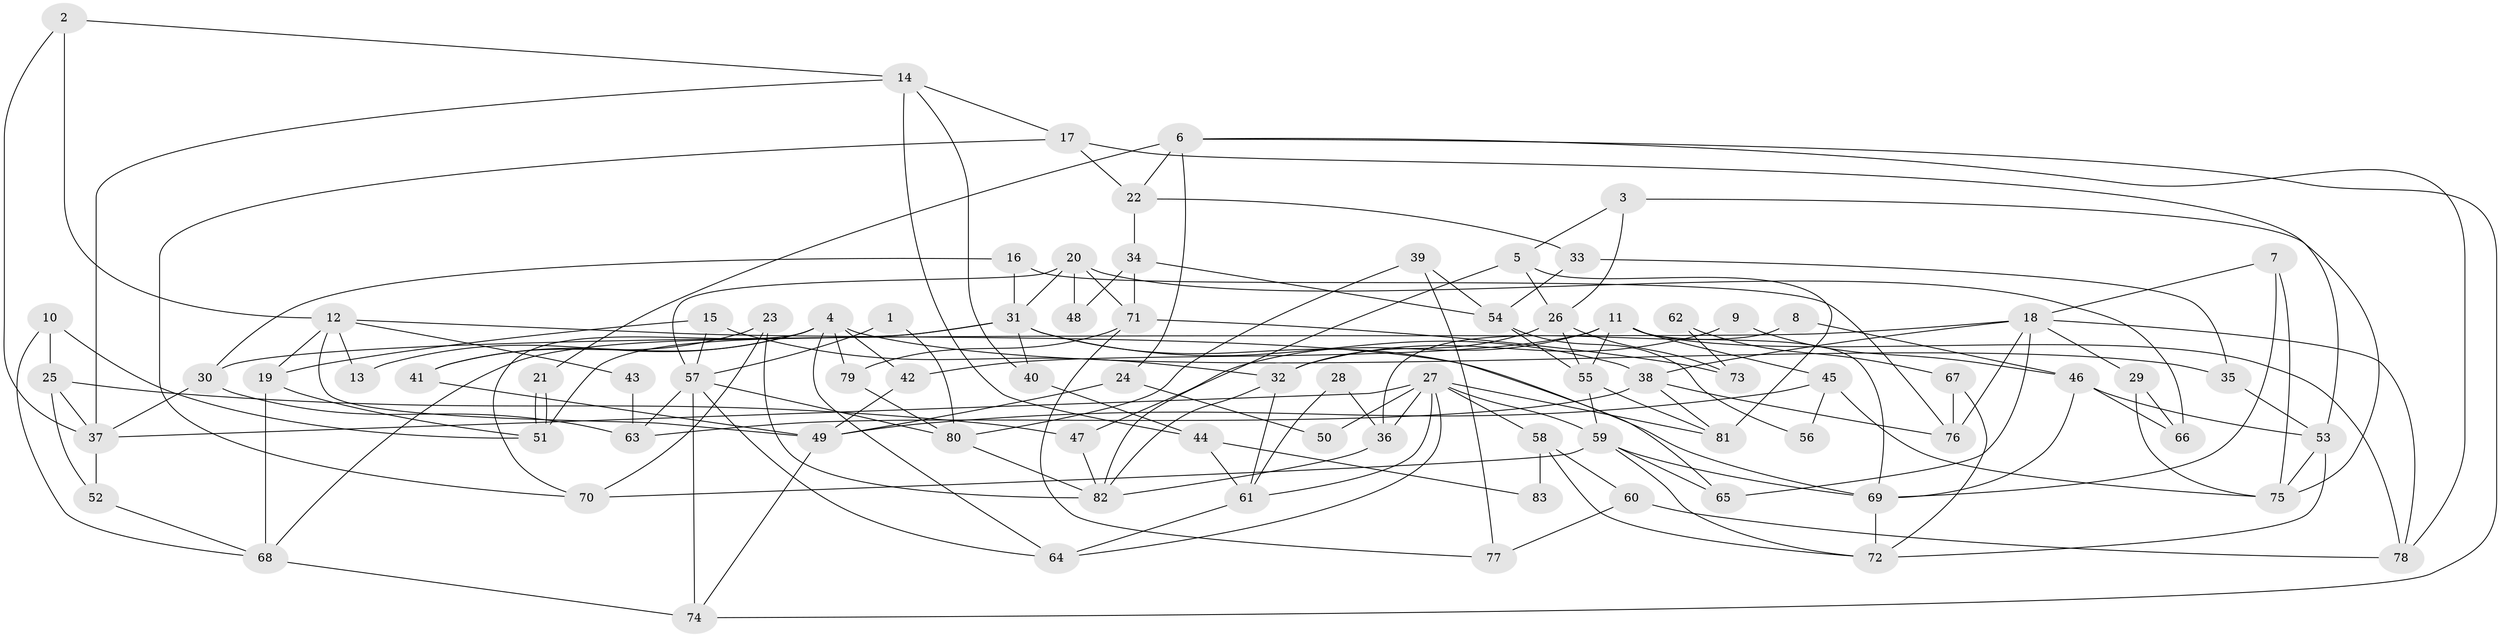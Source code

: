 // coarse degree distribution, {6: 0.22, 3: 0.24, 5: 0.14, 9: 0.04, 2: 0.08, 8: 0.04, 7: 0.1, 10: 0.02, 4: 0.12}
// Generated by graph-tools (version 1.1) at 2025/24/03/03/25 07:24:04]
// undirected, 83 vertices, 166 edges
graph export_dot {
graph [start="1"]
  node [color=gray90,style=filled];
  1;
  2;
  3;
  4;
  5;
  6;
  7;
  8;
  9;
  10;
  11;
  12;
  13;
  14;
  15;
  16;
  17;
  18;
  19;
  20;
  21;
  22;
  23;
  24;
  25;
  26;
  27;
  28;
  29;
  30;
  31;
  32;
  33;
  34;
  35;
  36;
  37;
  38;
  39;
  40;
  41;
  42;
  43;
  44;
  45;
  46;
  47;
  48;
  49;
  50;
  51;
  52;
  53;
  54;
  55;
  56;
  57;
  58;
  59;
  60;
  61;
  62;
  63;
  64;
  65;
  66;
  67;
  68;
  69;
  70;
  71;
  72;
  73;
  74;
  75;
  76;
  77;
  78;
  79;
  80;
  81;
  82;
  83;
  1 -- 80;
  1 -- 57;
  2 -- 12;
  2 -- 37;
  2 -- 14;
  3 -- 75;
  3 -- 26;
  3 -- 5;
  4 -- 64;
  4 -- 41;
  4 -- 13;
  4 -- 35;
  4 -- 42;
  4 -- 70;
  4 -- 79;
  5 -- 82;
  5 -- 26;
  5 -- 81;
  6 -- 22;
  6 -- 74;
  6 -- 21;
  6 -- 24;
  6 -- 78;
  7 -- 69;
  7 -- 18;
  7 -- 75;
  8 -- 36;
  8 -- 46;
  9 -- 32;
  9 -- 46;
  10 -- 51;
  10 -- 25;
  10 -- 68;
  11 -- 42;
  11 -- 69;
  11 -- 45;
  11 -- 47;
  11 -- 55;
  11 -- 78;
  12 -- 69;
  12 -- 49;
  12 -- 13;
  12 -- 19;
  12 -- 43;
  14 -- 37;
  14 -- 17;
  14 -- 40;
  14 -- 44;
  15 -- 32;
  15 -- 19;
  15 -- 57;
  16 -- 30;
  16 -- 31;
  16 -- 76;
  17 -- 70;
  17 -- 22;
  17 -- 53;
  18 -- 78;
  18 -- 76;
  18 -- 29;
  18 -- 30;
  18 -- 38;
  18 -- 65;
  19 -- 51;
  19 -- 68;
  20 -- 57;
  20 -- 31;
  20 -- 48;
  20 -- 66;
  20 -- 71;
  21 -- 51;
  21 -- 51;
  22 -- 34;
  22 -- 33;
  23 -- 70;
  23 -- 82;
  23 -- 41;
  24 -- 49;
  24 -- 50;
  25 -- 37;
  25 -- 47;
  25 -- 52;
  26 -- 55;
  26 -- 32;
  26 -- 73;
  27 -- 64;
  27 -- 59;
  27 -- 36;
  27 -- 37;
  27 -- 50;
  27 -- 58;
  27 -- 61;
  27 -- 81;
  28 -- 61;
  28 -- 36;
  29 -- 66;
  29 -- 75;
  30 -- 37;
  30 -- 63;
  31 -- 68;
  31 -- 38;
  31 -- 40;
  31 -- 51;
  31 -- 65;
  32 -- 61;
  32 -- 82;
  33 -- 35;
  33 -- 54;
  34 -- 71;
  34 -- 54;
  34 -- 48;
  35 -- 53;
  36 -- 82;
  37 -- 52;
  38 -- 81;
  38 -- 63;
  38 -- 76;
  39 -- 77;
  39 -- 54;
  39 -- 80;
  40 -- 44;
  41 -- 49;
  42 -- 49;
  43 -- 63;
  44 -- 61;
  44 -- 83;
  45 -- 75;
  45 -- 49;
  45 -- 56;
  46 -- 53;
  46 -- 69;
  46 -- 66;
  47 -- 82;
  49 -- 74;
  52 -- 68;
  53 -- 75;
  53 -- 72;
  54 -- 55;
  54 -- 56;
  55 -- 81;
  55 -- 59;
  57 -- 63;
  57 -- 64;
  57 -- 74;
  57 -- 80;
  58 -- 72;
  58 -- 60;
  58 -- 83;
  59 -- 65;
  59 -- 69;
  59 -- 70;
  59 -- 72;
  60 -- 78;
  60 -- 77;
  61 -- 64;
  62 -- 73;
  62 -- 67;
  67 -- 76;
  67 -- 72;
  68 -- 74;
  69 -- 72;
  71 -- 79;
  71 -- 73;
  71 -- 77;
  79 -- 80;
  80 -- 82;
}
